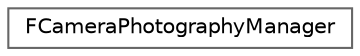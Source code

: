 digraph "Graphical Class Hierarchy"
{
 // INTERACTIVE_SVG=YES
 // LATEX_PDF_SIZE
  bgcolor="transparent";
  edge [fontname=Helvetica,fontsize=10,labelfontname=Helvetica,labelfontsize=10];
  node [fontname=Helvetica,fontsize=10,shape=box,height=0.2,width=0.4];
  rankdir="LR";
  Node0 [id="Node000000",label="FCameraPhotographyManager",height=0.2,width=0.4,color="grey40", fillcolor="white", style="filled",URL="$da/d4f/classFCameraPhotographyManager.html",tooltip=" "];
}
